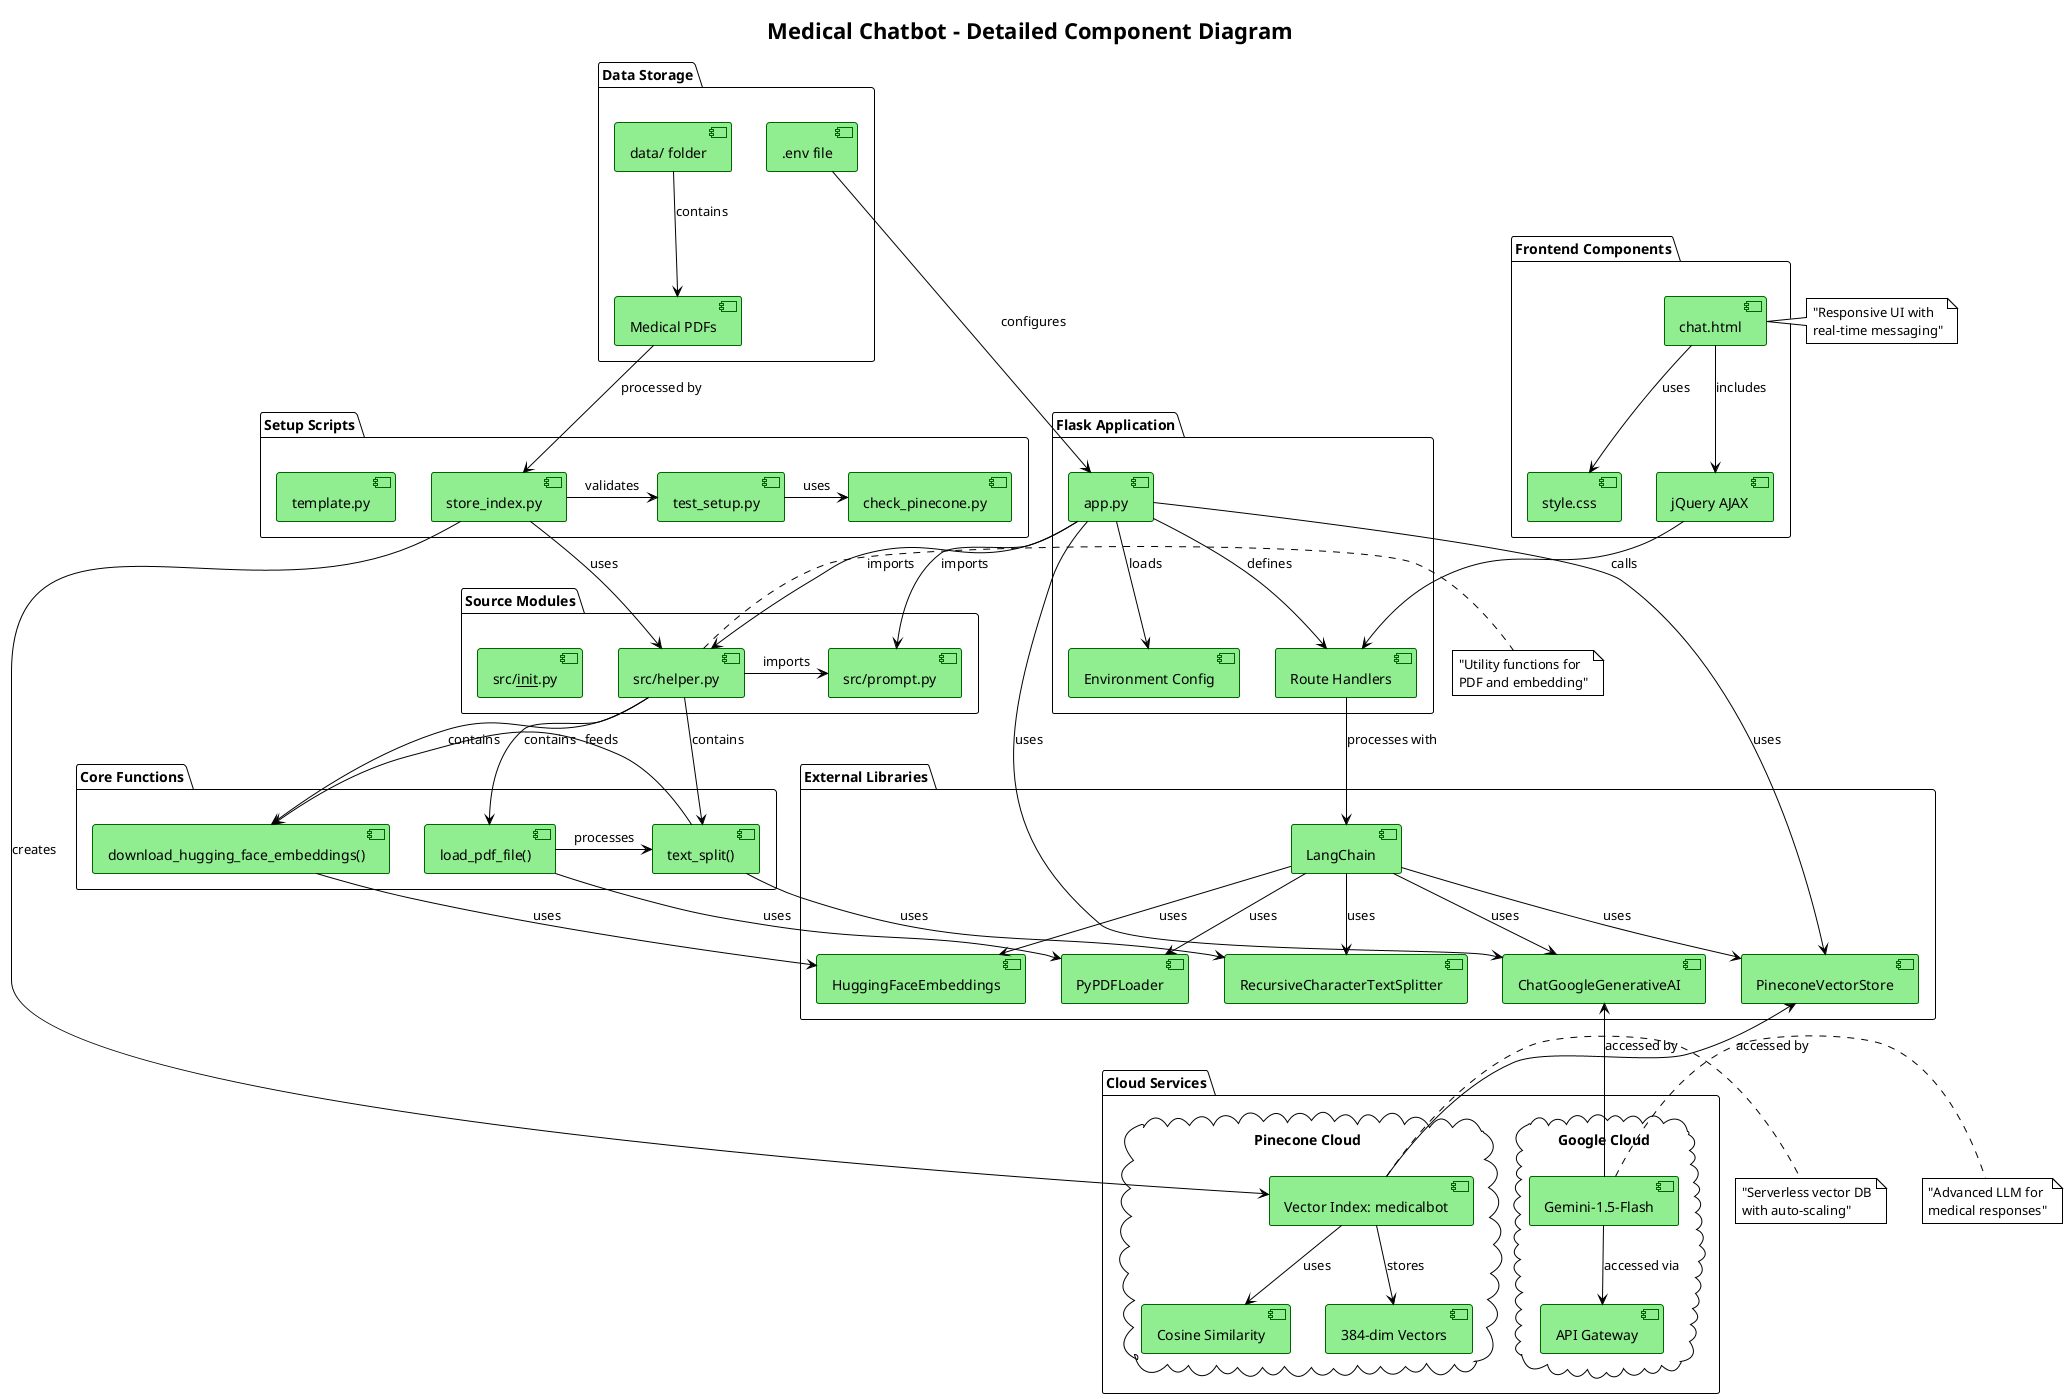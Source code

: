 @startuml Medical_Chatbot_Component_Diagram

!theme plain
skinparam component {
    BackgroundColor lightgreen
    BorderColor darkgreen
}

title Medical Chatbot - Detailed Component Diagram

package "Frontend Components" {
    component [chat.html] as chathtml
    component [style.css] as css
    component [jQuery AJAX] as jquery
    
    chathtml -down-> css : uses
    chathtml -down-> jquery : includes
}

package "Flask Application" {
    component [app.py] as app
    component [Route Handlers] as routes
    component [Environment Config] as env
    
    app -down-> routes : defines
    app -down-> env : loads
}

package "Source Modules" {
    component [src/helper.py] as helper
    component [src/prompt.py] as prompt
    component [src/__init__.py] as init
    
    helper -right-> prompt : imports
}

package "Core Functions" {
    component [load_pdf_file()] as loadpdf
    component [text_split()] as textsplit  
    component [download_hugging_face_embeddings()] as embedfunc
    
    loadpdf -right-> textsplit : processes
    textsplit -right-> embedfunc : feeds
}

package "External Libraries" {
    component [LangChain] as langchain
    component [PyPDFLoader] as pypdf
    component [RecursiveCharacterTextSplitter] as splitter
    component [HuggingFaceEmbeddings] as hfembed
    component [PineconeVectorStore] as pineconevs
    component [ChatGoogleGenerativeAI] as geminiai
    
    langchain -down-> pypdf : uses
    langchain -down-> splitter : uses
    langchain -down-> hfembed : uses
    langchain -down-> pineconevs : uses
    langchain -down-> geminiai : uses
}

package "Data Storage" {
    component [data/ folder] as datafolder
    component [Medical PDFs] as pdfs
    component [.env file] as envfile
    
    datafolder -down-> pdfs : contains
}

package "Cloud Services" {
    cloud "Pinecone Cloud" {
        component [Vector Index: medicalbot] as vectorindex
        component [Cosine Similarity] as cosine
        component [384-dim Vectors] as vectors
        
        vectorindex -down-> cosine : uses
        vectorindex -down-> vectors : stores
    }
    
    cloud "Google Cloud" {
        component [Gemini-1.5-Flash] as geminimodel
        component [API Gateway] as apigateway
        
        geminimodel -down-> apigateway : accessed via
    }
}

package "Setup Scripts" {
    component [store_index.py] as storeindex
    component [test_setup.py] as testsetup
    component [check_pinecone.py] as checkpinecone
    component [template.py] as template
    
    storeindex -right-> testsetup : validates
    testsetup -right-> checkpinecone : uses
}

' Component relationships
app -down-> helper : imports
app -down-> prompt : imports
helper -down-> loadpdf : contains
helper -down-> textsplit : contains
helper -down-> embedfunc : contains

loadpdf -down-> pypdf : uses
textsplit -down-> splitter : uses
embedfunc -down-> hfembed : uses

app -down-> pineconevs : uses
app -down-> geminiai : uses

storeindex -down-> helper : uses
storeindex -down-> vectorindex : creates

jquery -down-> routes : calls
routes -down-> langchain : processes with

envfile -down-> app : configures
pdfs -down-> storeindex : processed by

vectorindex -up-> pineconevs : accessed by
geminimodel -up-> geminiai : accessed by

note right of chathtml : "Responsive UI with\nreal-time messaging"
note right of helper : "Utility functions for\nPDF and embedding"
note right of vectorindex : "Serverless vector DB\nwith auto-scaling"
note right of geminimodel : "Advanced LLM for\nmedical responses"

@enduml
